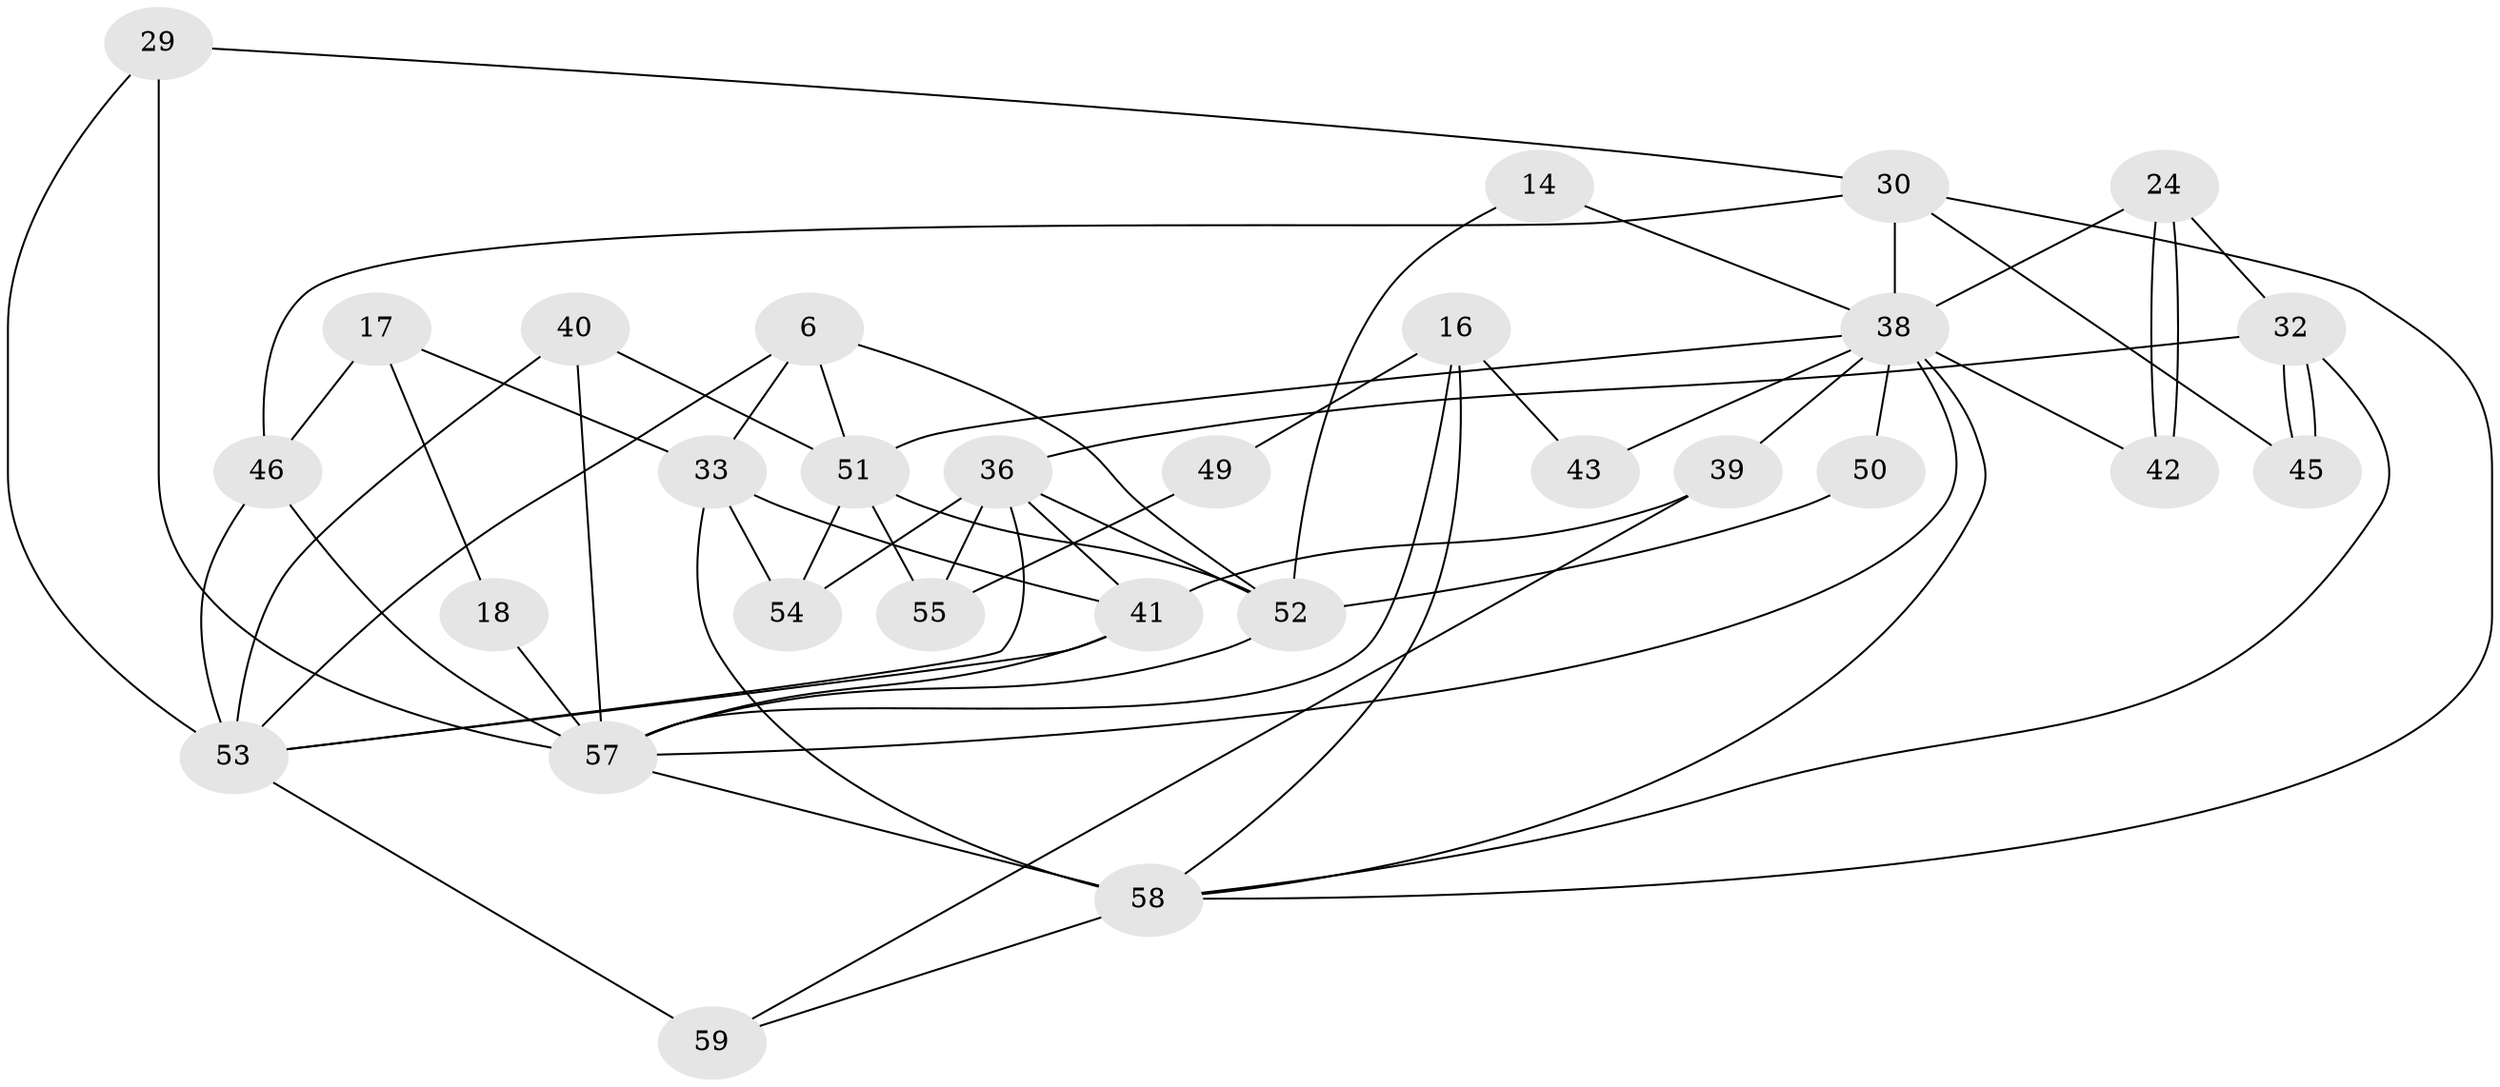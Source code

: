 // original degree distribution, {2: 0.1694915254237288, 3: 0.22033898305084745, 4: 0.3220338983050847, 5: 0.15254237288135594, 6: 0.06779661016949153, 7: 0.03389830508474576, 8: 0.01694915254237288, 10: 0.01694915254237288}
// Generated by graph-tools (version 1.1) at 2025/51/03/09/25 04:51:35]
// undirected, 29 vertices, 62 edges
graph export_dot {
graph [start="1"]
  node [color=gray90,style=filled];
  6;
  14;
  16;
  17;
  18;
  24 [super="+22"];
  29 [super="+5+4"];
  30;
  32 [super="+10+8"];
  33 [super="+13"];
  36 [super="+25"];
  38 [super="+1+37+21"];
  39 [super="+26"];
  40 [super="+28"];
  41 [super="+31"];
  42 [super="+11"];
  43;
  45;
  46 [super="+7"];
  49;
  50;
  51 [super="+34+23"];
  52 [super="+20"];
  53 [super="+44"];
  54 [super="+48+19"];
  55;
  57 [super="+47"];
  58 [super="+3+56"];
  59;
  6 -- 33 [weight=2];
  6 -- 52 [weight=2];
  6 -- 51;
  6 -- 53;
  14 -- 38;
  14 -- 52;
  16 -- 58;
  16 -- 43;
  16 -- 49;
  16 -- 57;
  17 -- 18;
  17 -- 46 [weight=2];
  17 -- 33;
  18 -- 57;
  24 -- 42 [weight=3];
  24 -- 42;
  24 -- 38 [weight=2];
  24 -- 32;
  29 -- 53 [weight=3];
  29 -- 30 [weight=2];
  29 -- 57 [weight=3];
  30 -- 45;
  30 -- 46;
  30 -- 58 [weight=2];
  30 -- 38;
  32 -- 45;
  32 -- 45;
  32 -- 58;
  32 -- 36 [weight=3];
  33 -- 41;
  33 -- 54;
  33 -- 58 [weight=3];
  36 -- 55 [weight=2];
  36 -- 53;
  36 -- 52 [weight=2];
  36 -- 54 [weight=3];
  36 -- 41;
  38 -- 57 [weight=2];
  38 -- 58;
  38 -- 43;
  38 -- 50;
  38 -- 51;
  38 -- 39 [weight=2];
  38 -- 42;
  39 -- 41;
  39 -- 59 [weight=2];
  40 -- 51 [weight=2];
  40 -- 57;
  40 -- 53;
  41 -- 57;
  41 -- 53;
  46 -- 57;
  46 -- 53;
  49 -- 55;
  50 -- 52;
  51 -- 55;
  51 -- 52;
  51 -- 54 [weight=2];
  52 -- 57;
  53 -- 59;
  57 -- 58;
  58 -- 59;
}
